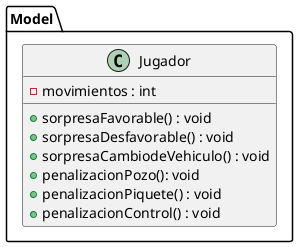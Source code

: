 @startuml

package Model {
        class Jugador {
        		- movimientos : int
        		
                + sorpresaFavorable() : void
                + sorpresaDesfavorable() : void
                + sorpresaCambiodeVehiculo() : void
                + penalizacionPozo(): void
	            + penalizacionPiquete() : void
	            + penalizacionControl() : void
        }
}

@enduml
